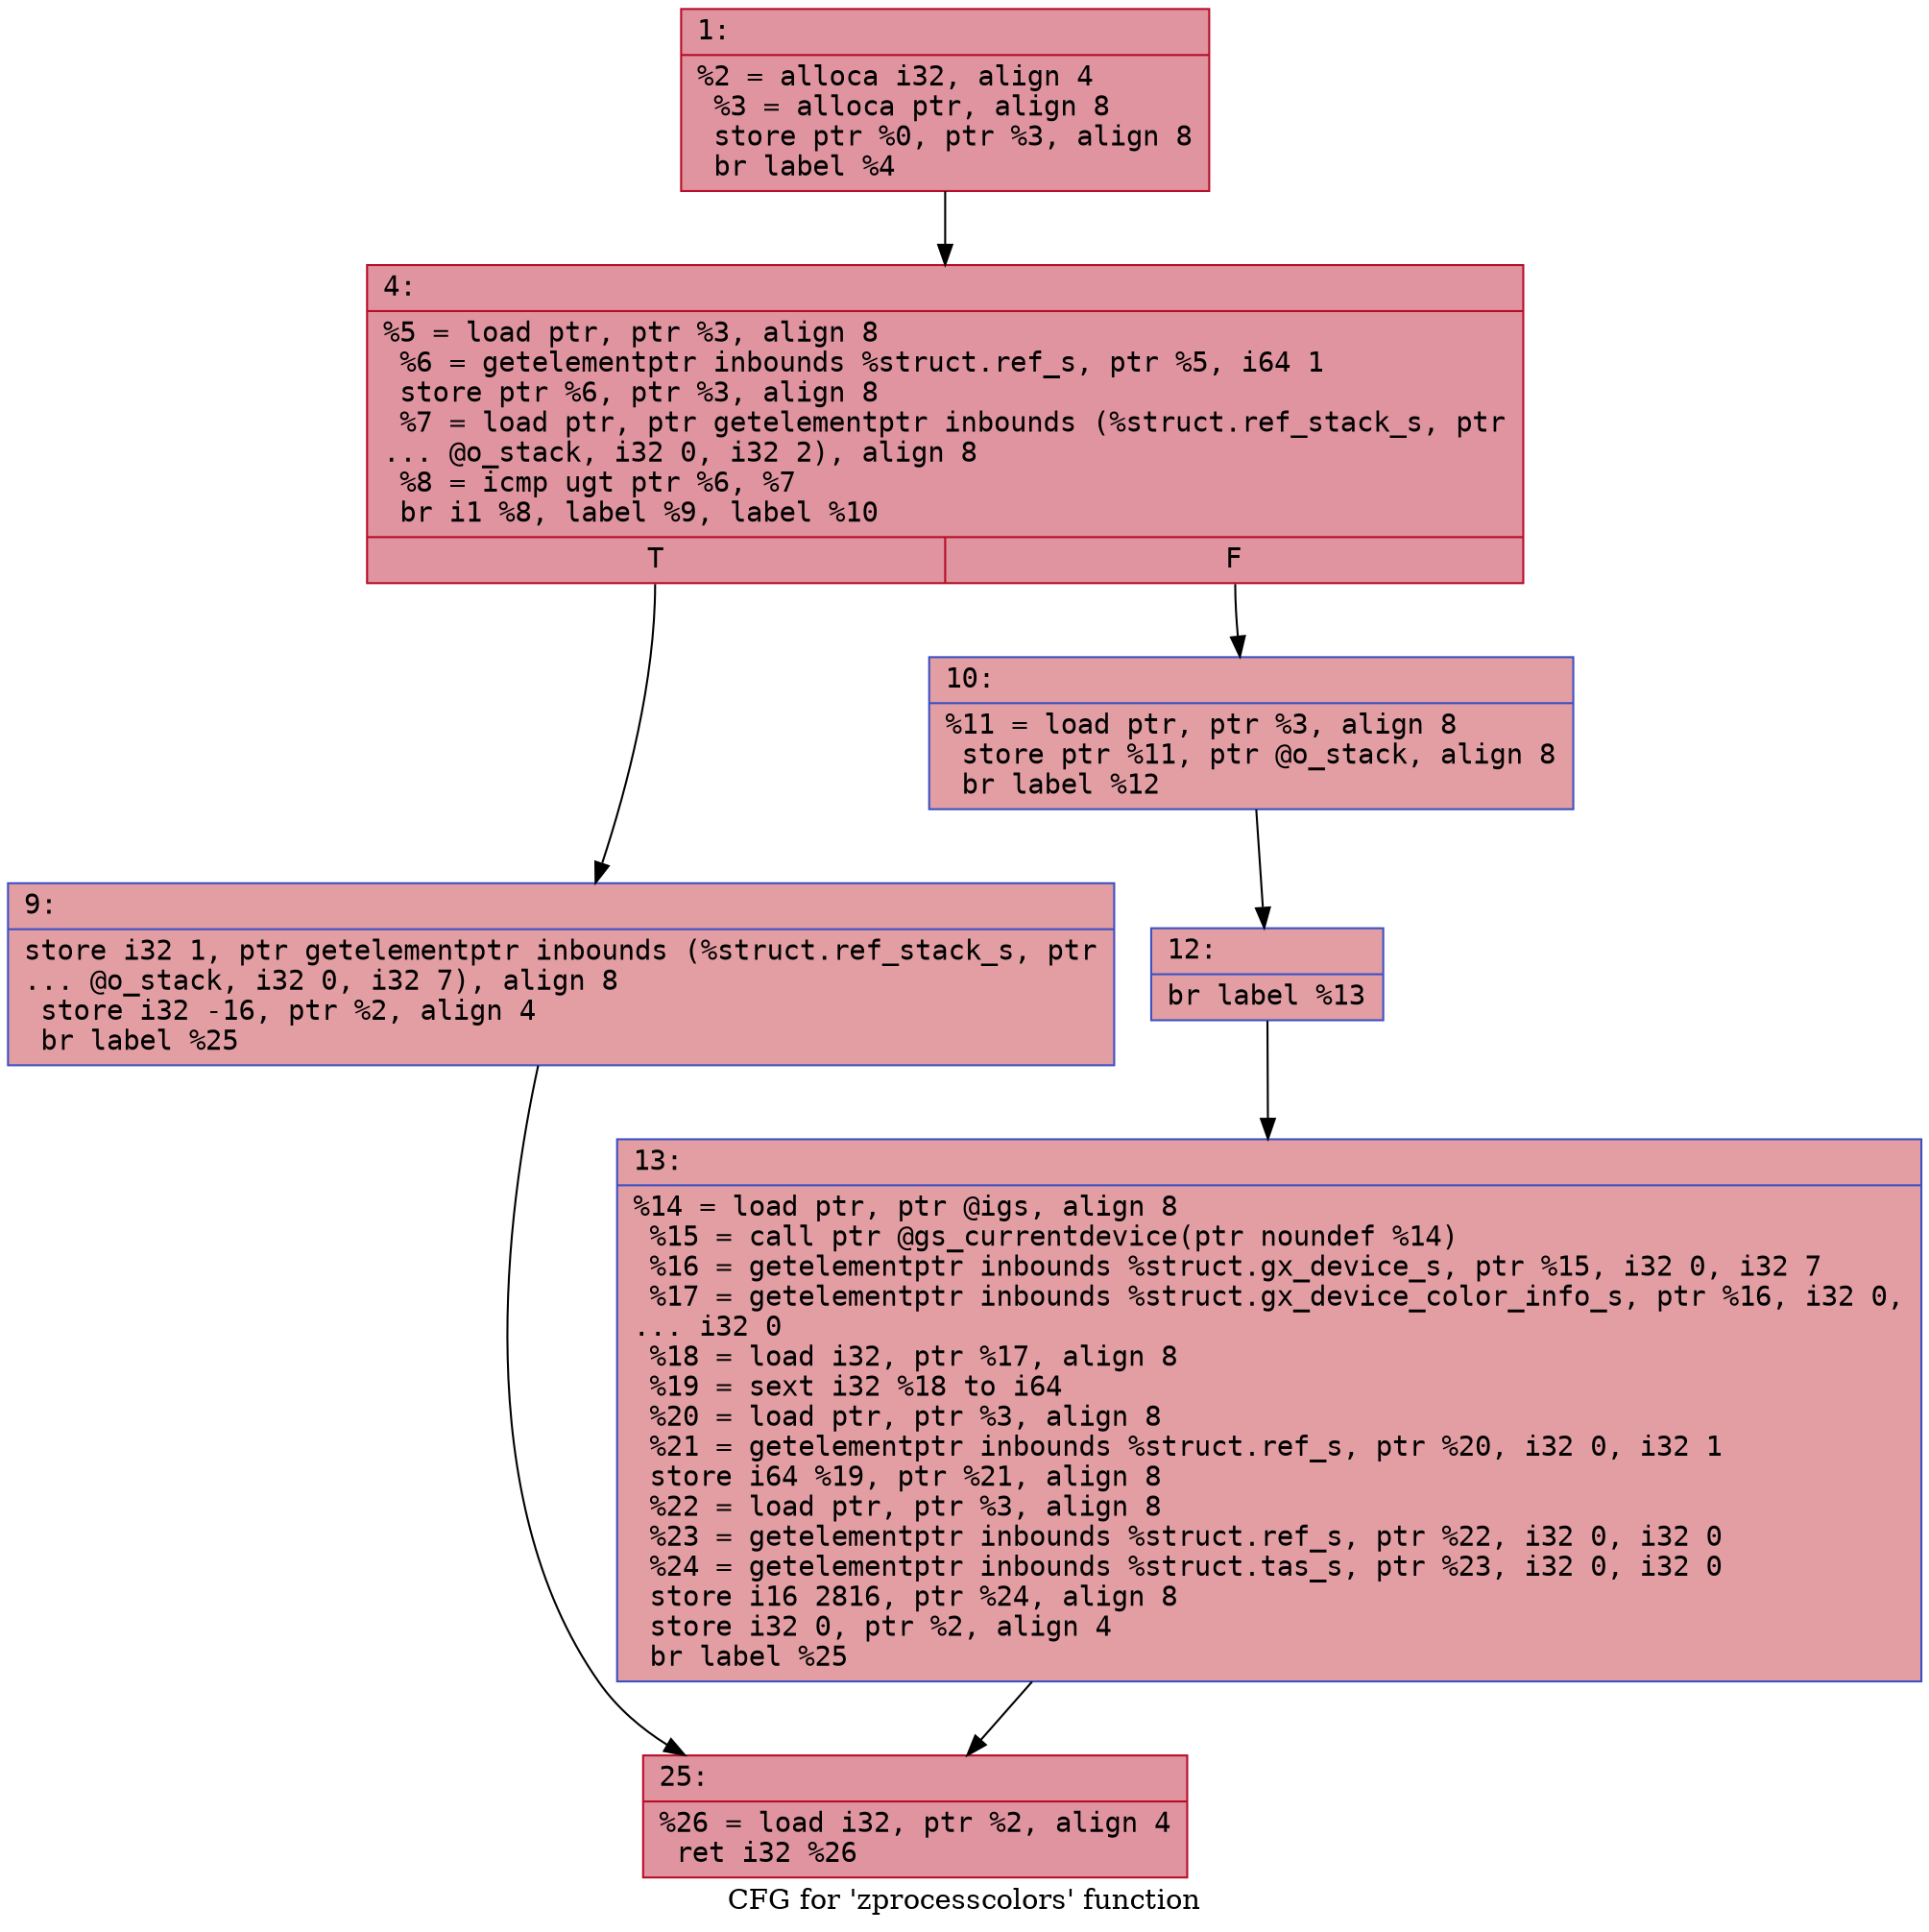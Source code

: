 digraph "CFG for 'zprocesscolors' function" {
	label="CFG for 'zprocesscolors' function";

	Node0x60000189f250 [shape=record,color="#b70d28ff", style=filled, fillcolor="#b70d2870" fontname="Courier",label="{1:\l|  %2 = alloca i32, align 4\l  %3 = alloca ptr, align 8\l  store ptr %0, ptr %3, align 8\l  br label %4\l}"];
	Node0x60000189f250 -> Node0x60000189f2a0[tooltip="1 -> 4\nProbability 100.00%" ];
	Node0x60000189f2a0 [shape=record,color="#b70d28ff", style=filled, fillcolor="#b70d2870" fontname="Courier",label="{4:\l|  %5 = load ptr, ptr %3, align 8\l  %6 = getelementptr inbounds %struct.ref_s, ptr %5, i64 1\l  store ptr %6, ptr %3, align 8\l  %7 = load ptr, ptr getelementptr inbounds (%struct.ref_stack_s, ptr\l... @o_stack, i32 0, i32 2), align 8\l  %8 = icmp ugt ptr %6, %7\l  br i1 %8, label %9, label %10\l|{<s0>T|<s1>F}}"];
	Node0x60000189f2a0:s0 -> Node0x60000189f2f0[tooltip="4 -> 9\nProbability 50.00%" ];
	Node0x60000189f2a0:s1 -> Node0x60000189f340[tooltip="4 -> 10\nProbability 50.00%" ];
	Node0x60000189f2f0 [shape=record,color="#3d50c3ff", style=filled, fillcolor="#be242e70" fontname="Courier",label="{9:\l|  store i32 1, ptr getelementptr inbounds (%struct.ref_stack_s, ptr\l... @o_stack, i32 0, i32 7), align 8\l  store i32 -16, ptr %2, align 4\l  br label %25\l}"];
	Node0x60000189f2f0 -> Node0x60000189f430[tooltip="9 -> 25\nProbability 100.00%" ];
	Node0x60000189f340 [shape=record,color="#3d50c3ff", style=filled, fillcolor="#be242e70" fontname="Courier",label="{10:\l|  %11 = load ptr, ptr %3, align 8\l  store ptr %11, ptr @o_stack, align 8\l  br label %12\l}"];
	Node0x60000189f340 -> Node0x60000189f390[tooltip="10 -> 12\nProbability 100.00%" ];
	Node0x60000189f390 [shape=record,color="#3d50c3ff", style=filled, fillcolor="#be242e70" fontname="Courier",label="{12:\l|  br label %13\l}"];
	Node0x60000189f390 -> Node0x60000189f3e0[tooltip="12 -> 13\nProbability 100.00%" ];
	Node0x60000189f3e0 [shape=record,color="#3d50c3ff", style=filled, fillcolor="#be242e70" fontname="Courier",label="{13:\l|  %14 = load ptr, ptr @igs, align 8\l  %15 = call ptr @gs_currentdevice(ptr noundef %14)\l  %16 = getelementptr inbounds %struct.gx_device_s, ptr %15, i32 0, i32 7\l  %17 = getelementptr inbounds %struct.gx_device_color_info_s, ptr %16, i32 0,\l... i32 0\l  %18 = load i32, ptr %17, align 8\l  %19 = sext i32 %18 to i64\l  %20 = load ptr, ptr %3, align 8\l  %21 = getelementptr inbounds %struct.ref_s, ptr %20, i32 0, i32 1\l  store i64 %19, ptr %21, align 8\l  %22 = load ptr, ptr %3, align 8\l  %23 = getelementptr inbounds %struct.ref_s, ptr %22, i32 0, i32 0\l  %24 = getelementptr inbounds %struct.tas_s, ptr %23, i32 0, i32 0\l  store i16 2816, ptr %24, align 8\l  store i32 0, ptr %2, align 4\l  br label %25\l}"];
	Node0x60000189f3e0 -> Node0x60000189f430[tooltip="13 -> 25\nProbability 100.00%" ];
	Node0x60000189f430 [shape=record,color="#b70d28ff", style=filled, fillcolor="#b70d2870" fontname="Courier",label="{25:\l|  %26 = load i32, ptr %2, align 4\l  ret i32 %26\l}"];
}
